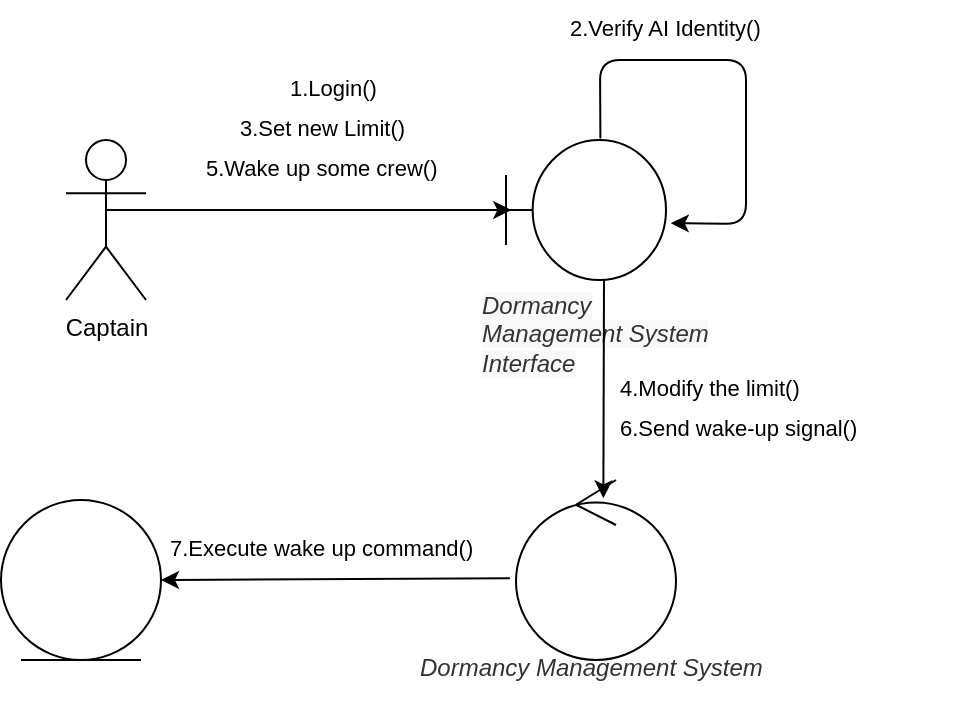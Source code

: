 <mxfile version="14.6.13" type="github">
  <diagram id="MllmWd7I1oxpp0U6nGxe" name="Page-1">
    <mxGraphModel dx="716" dy="403" grid="1" gridSize="10" guides="1" tooltips="1" connect="1" arrows="1" fold="1" page="1" pageScale="1" pageWidth="827" pageHeight="1169" math="0" shadow="0">
      <root>
        <mxCell id="0" />
        <mxCell id="1" parent="0" />
        <mxCell id="6dBebF3-bVjpEIKWxez3-1" value="Captain" style="shape=umlActor;verticalLabelPosition=bottom;verticalAlign=top;html=1;outlineConnect=0;" vertex="1" parent="1">
          <mxGeometry x="215" y="70" width="40" height="80" as="geometry" />
        </mxCell>
        <mxCell id="6dBebF3-bVjpEIKWxez3-2" value="" style="shape=umlBoundary;whiteSpace=wrap;html=1;" vertex="1" parent="1">
          <mxGeometry x="435" y="70" width="80" height="70" as="geometry" />
        </mxCell>
        <mxCell id="6dBebF3-bVjpEIKWxez3-3" value="" style="ellipse;shape=umlControl;whiteSpace=wrap;html=1;" vertex="1" parent="1">
          <mxGeometry x="440" y="240" width="80" height="90" as="geometry" />
        </mxCell>
        <mxCell id="6dBebF3-bVjpEIKWxez3-4" value="" style="ellipse;shape=umlEntity;whiteSpace=wrap;html=1;" vertex="1" parent="1">
          <mxGeometry x="182.5" y="250" width="80" height="80" as="geometry" />
        </mxCell>
        <mxCell id="6dBebF3-bVjpEIKWxez3-9" value="" style="endArrow=classic;html=1;exitX=0.59;exitY=-0.011;exitDx=0;exitDy=0;exitPerimeter=0;entryX=1.03;entryY=0.594;entryDx=0;entryDy=0;entryPerimeter=0;" edge="1" parent="1" source="6dBebF3-bVjpEIKWxez3-2" target="6dBebF3-bVjpEIKWxez3-2">
          <mxGeometry width="50" height="50" relative="1" as="geometry">
            <mxPoint x="455" y="70" as="sourcePoint" />
            <mxPoint x="505" y="20" as="targetPoint" />
            <Array as="points">
              <mxPoint x="482" y="30" />
              <mxPoint x="555" y="30" />
              <mxPoint x="555" y="112" />
            </Array>
          </mxGeometry>
        </mxCell>
        <mxCell id="6dBebF3-bVjpEIKWxez3-11" value="&#xa;&#xa;&lt;span style=&quot;color: rgb(51, 51, 51); font-family: helvetica; font-size: 12px; font-style: italic; font-weight: 400; letter-spacing: normal; text-align: center; text-indent: 0px; text-transform: none; word-spacing: 0px; background-color: rgb(248, 249, 250); display: inline; float: none;&quot;&gt;Dormancy Management System Interface&lt;/span&gt;&#xa;&#xa;" style="text;whiteSpace=wrap;html=1;" vertex="1" parent="1">
          <mxGeometry x="420.5" y="110" width="130" height="30" as="geometry" />
        </mxCell>
        <mxCell id="6dBebF3-bVjpEIKWxez3-12" value="&lt;span style=&quot;color: rgb(51 , 51 , 51) ; font-family: &amp;#34;helvetica&amp;#34; ; font-style: italic ; text-align: center&quot;&gt;Dormancy Management System&lt;/span&gt;" style="text;whiteSpace=wrap;html=1;" vertex="1" parent="1">
          <mxGeometry x="390" y="320" width="191" height="30" as="geometry" />
        </mxCell>
        <mxCell id="6dBebF3-bVjpEIKWxez3-22" value="&lt;span style=&quot;color: rgb(0, 0, 0); font-family: helvetica; font-size: 11px; font-style: normal; font-weight: 400; letter-spacing: normal; text-align: center; text-indent: 0px; text-transform: none; word-spacing: 0px; background-color: rgb(255, 255, 255); display: inline; float: none;&quot;&gt;1.Login()&lt;/span&gt;" style="text;whiteSpace=wrap;html=1;" vertex="1" parent="1">
          <mxGeometry x="325" y="30" width="65" height="70" as="geometry" />
        </mxCell>
        <mxCell id="6dBebF3-bVjpEIKWxez3-23" value="" style="endArrow=classic;html=1;entryX=0.033;entryY=0.5;entryDx=0;entryDy=0;exitX=0.5;exitY=0.438;exitDx=0;exitDy=0;exitPerimeter=0;entryPerimeter=0;" edge="1" parent="1" target="6dBebF3-bVjpEIKWxez3-2" source="6dBebF3-bVjpEIKWxez3-1">
          <mxGeometry width="50" height="50" relative="1" as="geometry">
            <mxPoint x="315" y="100" as="sourcePoint" />
            <mxPoint x="385" y="100" as="targetPoint" />
          </mxGeometry>
        </mxCell>
        <mxCell id="6dBebF3-bVjpEIKWxez3-26" value="&lt;span style=&quot;color: rgb(0, 0, 0); font-family: helvetica; font-size: 11px; font-style: normal; font-weight: 400; letter-spacing: normal; text-align: center; text-indent: 0px; text-transform: none; word-spacing: 0px; background-color: rgb(255, 255, 255); display: inline; float: none;&quot;&gt;2.Verify AI Identity()&lt;/span&gt;" style="text;whiteSpace=wrap;html=1;" vertex="1" parent="1">
          <mxGeometry x="465" width="130" height="30" as="geometry" />
        </mxCell>
        <mxCell id="6dBebF3-bVjpEIKWxez3-47" value="&lt;span style=&quot;color: rgb(0, 0, 0); font-family: helvetica; font-size: 11px; font-style: normal; font-weight: 400; letter-spacing: normal; text-align: center; text-indent: 0px; text-transform: none; word-spacing: 0px; background-color: rgb(255, 255, 255); display: inline; float: none;&quot;&gt;3.Set new Limit()&lt;/span&gt;" style="text;whiteSpace=wrap;html=1;" vertex="1" parent="1">
          <mxGeometry x="300" y="50" width="120" height="40" as="geometry" />
        </mxCell>
        <mxCell id="6dBebF3-bVjpEIKWxez3-48" value="&lt;span style=&quot;color: rgb(0, 0, 0); font-family: helvetica; font-size: 11px; font-style: normal; font-weight: 400; letter-spacing: normal; text-align: center; text-indent: 0px; text-transform: none; word-spacing: 0px; background-color: rgb(255, 255, 255); display: inline; float: none;&quot;&gt;5.Wake up some crew()&lt;/span&gt;" style="text;whiteSpace=wrap;html=1;" vertex="1" parent="1">
          <mxGeometry x="282.5" y="70" width="150" height="30" as="geometry" />
        </mxCell>
        <mxCell id="6dBebF3-bVjpEIKWxez3-27" value="&lt;span style=&quot;font-size: 11px ; text-align: center ; background-color: rgb(255 , 255 , 255)&quot;&gt;4.Modify the limit()&lt;/span&gt;" style="text;whiteSpace=wrap;html=1;rotation=0;" vertex="1" parent="1">
          <mxGeometry x="490" y="180" width="170" height="30" as="geometry" />
        </mxCell>
        <mxCell id="6dBebF3-bVjpEIKWxez3-49" value="&lt;span style=&quot;color: rgb(0, 0, 0); font-family: helvetica; font-size: 11px; font-style: normal; font-weight: 400; letter-spacing: normal; text-align: center; text-indent: 0px; text-transform: none; word-spacing: 0px; background-color: rgb(255, 255, 255); display: inline; float: none;&quot;&gt;6.Send wake-up signal()&lt;/span&gt;" style="text;whiteSpace=wrap;html=1;" vertex="1" parent="1">
          <mxGeometry x="490" y="200" width="160" height="30" as="geometry" />
        </mxCell>
        <mxCell id="6dBebF3-bVjpEIKWxez3-52" value="" style="endArrow=classic;html=1;entryX=0.546;entryY=0.102;entryDx=0;entryDy=0;entryPerimeter=0;" edge="1" parent="1" target="6dBebF3-bVjpEIKWxez3-3">
          <mxGeometry width="50" height="50" relative="1" as="geometry">
            <mxPoint x="484" y="140" as="sourcePoint" />
            <mxPoint x="420" y="210" as="targetPoint" />
          </mxGeometry>
        </mxCell>
        <mxCell id="6dBebF3-bVjpEIKWxez3-53" value="" style="endArrow=classic;html=1;entryX=1;entryY=0.5;entryDx=0;entryDy=0;exitX=-0.038;exitY=0.546;exitDx=0;exitDy=0;exitPerimeter=0;" edge="1" parent="1" source="6dBebF3-bVjpEIKWxez3-3" target="6dBebF3-bVjpEIKWxez3-4">
          <mxGeometry width="50" height="50" relative="1" as="geometry">
            <mxPoint x="250" y="340" as="sourcePoint" />
            <mxPoint x="300" y="290" as="targetPoint" />
          </mxGeometry>
        </mxCell>
        <mxCell id="6dBebF3-bVjpEIKWxez3-54" value="&lt;span style=&quot;color: rgb(0, 0, 0); font-family: helvetica; font-size: 11px; font-style: normal; font-weight: 400; letter-spacing: normal; text-align: center; text-indent: 0px; text-transform: none; word-spacing: 0px; background-color: rgb(255, 255, 255); display: inline; float: none;&quot;&gt;7.Execute wake up command()&lt;/span&gt;" style="text;whiteSpace=wrap;html=1;" vertex="1" parent="1">
          <mxGeometry x="265" y="260" width="190" height="30" as="geometry" />
        </mxCell>
      </root>
    </mxGraphModel>
  </diagram>
</mxfile>
